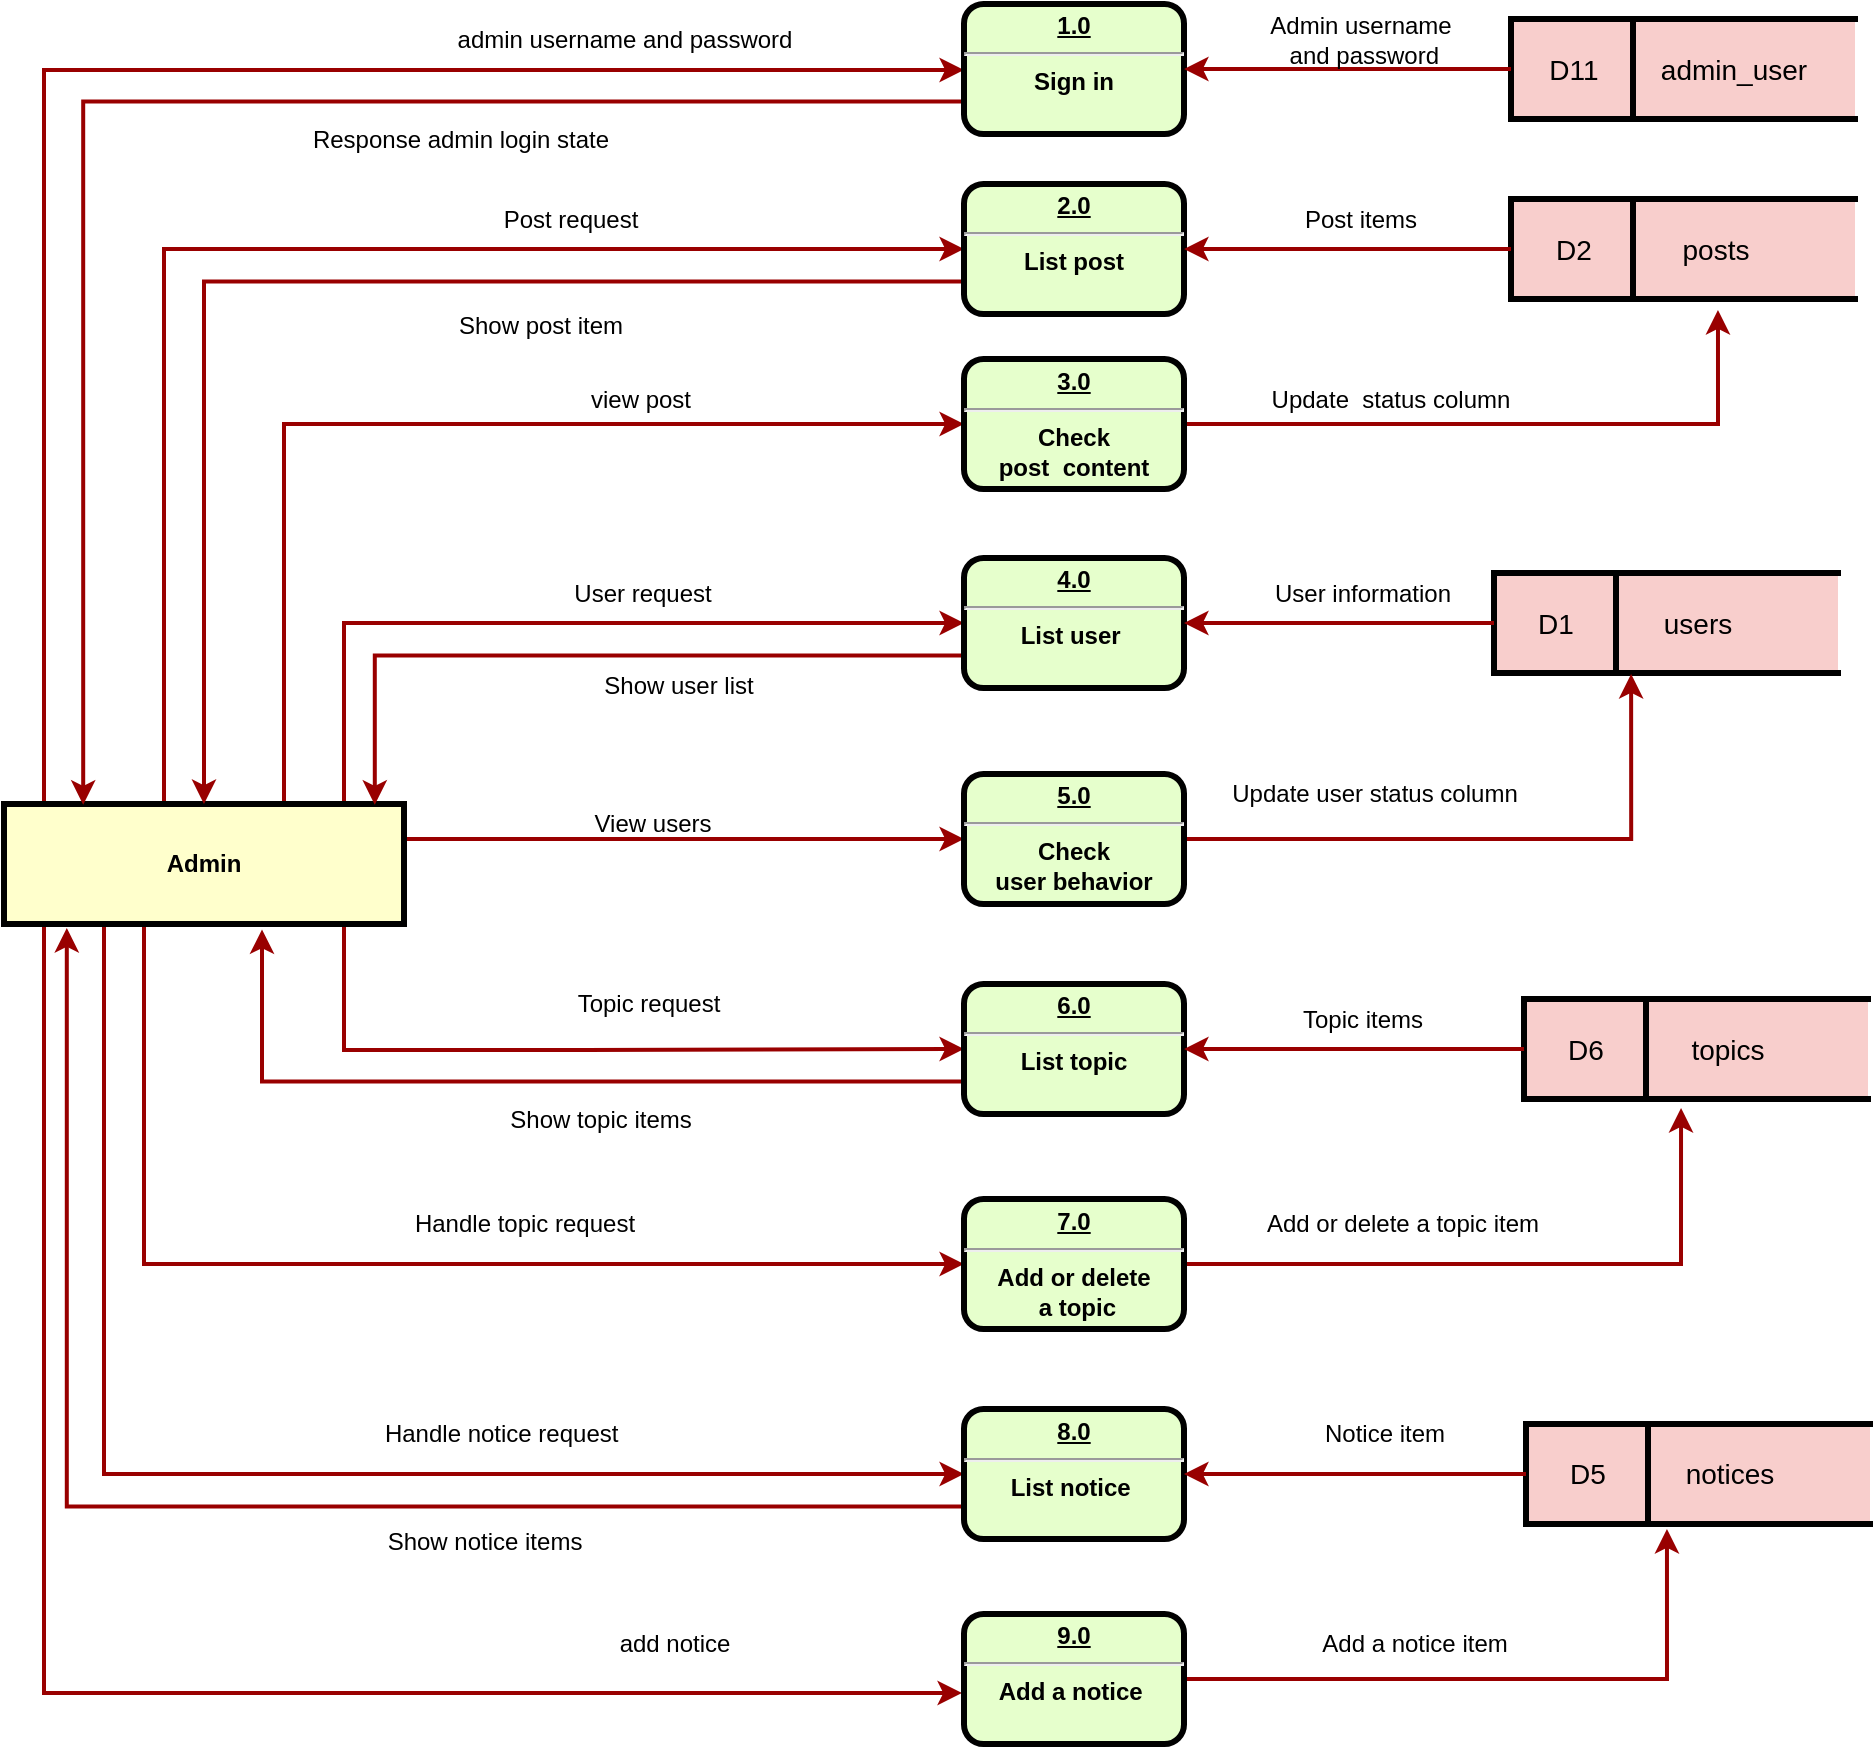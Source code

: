 <mxfile version="12.9.8" type="github">
  <diagram name="Page-1" id="c7558073-3199-34d8-9f00-42111426c3f3">
    <mxGraphModel dx="2012" dy="-478" grid="1" gridSize="10" guides="1" tooltips="1" connect="1" arrows="1" fold="1" page="1" pageScale="1" pageWidth="826" pageHeight="1169" background="#ffffff" math="0" shadow="0">
      <root>
        <mxCell id="0" />
        <mxCell id="1" parent="0" />
        <mxCell id="a9a8mxuT70NmRNff5WwH-19" value="" style="group" parent="1" vertex="1" connectable="0">
          <mxGeometry x="570" y="2297.5" width="172" height="50" as="geometry" />
        </mxCell>
        <mxCell id="a9a8mxuT70NmRNff5WwH-20" value="" style="group" parent="a9a8mxuT70NmRNff5WwH-19" vertex="1" connectable="0">
          <mxGeometry width="172" height="50" as="geometry" />
        </mxCell>
        <mxCell id="a9a8mxuT70NmRNff5WwH-21" value="" style="group" parent="a9a8mxuT70NmRNff5WwH-20" vertex="1" connectable="0">
          <mxGeometry width="172" height="50" as="geometry" />
        </mxCell>
        <mxCell id="a9a8mxuT70NmRNff5WwH-22" value="" style="rounded=0;whiteSpace=wrap;html=1;strokeColor=#000000;strokeWidth=3;fillColor=#f8cecc;" parent="a9a8mxuT70NmRNff5WwH-21" vertex="1">
          <mxGeometry width="61" height="50" as="geometry" />
        </mxCell>
        <mxCell id="a9a8mxuT70NmRNff5WwH-23" value="" style="shape=partialRectangle;whiteSpace=wrap;html=1;left=0;right=0;fillColor=#f8cecc;strokeColor=#000000;strokeWidth=3;" parent="a9a8mxuT70NmRNff5WwH-21" vertex="1">
          <mxGeometry x="52" width="120" height="50" as="geometry" />
        </mxCell>
        <mxCell id="a9a8mxuT70NmRNff5WwH-24" value="&lt;font style=&quot;font-size: 14px&quot;&gt;D6&lt;/font&gt;" style="text;html=1;strokeColor=none;fillColor=none;align=center;verticalAlign=middle;whiteSpace=wrap;rounded=0;" parent="a9a8mxuT70NmRNff5WwH-21" vertex="1">
          <mxGeometry x="11" y="16.667" width="40" height="16.667" as="geometry" />
        </mxCell>
        <mxCell id="a9a8mxuT70NmRNff5WwH-25" value="&lt;span style=&quot;font-size: 14px&quot;&gt;topics&lt;/span&gt;" style="text;html=1;strokeColor=none;fillColor=none;align=center;verticalAlign=middle;whiteSpace=wrap;rounded=0;" parent="a9a8mxuT70NmRNff5WwH-21" vertex="1">
          <mxGeometry x="82" y="16.667" width="40" height="16.667" as="geometry" />
        </mxCell>
        <mxCell id="a9a8mxuT70NmRNff5WwH-26" value="" style="line;strokeWidth=3;direction=south;html=1;strokeColor=#000000;" parent="a9a8mxuT70NmRNff5WwH-21" vertex="1">
          <mxGeometry x="56" width="10" height="50" as="geometry" />
        </mxCell>
        <mxCell id="a9a8mxuT70NmRNff5WwH-27" value="" style="group" parent="1" vertex="1" connectable="0">
          <mxGeometry x="555" y="2084.5" width="172" height="50" as="geometry" />
        </mxCell>
        <mxCell id="a9a8mxuT70NmRNff5WwH-28" value="" style="group" parent="a9a8mxuT70NmRNff5WwH-27" vertex="1" connectable="0">
          <mxGeometry width="172" height="50" as="geometry" />
        </mxCell>
        <mxCell id="a9a8mxuT70NmRNff5WwH-29" value="" style="group" parent="a9a8mxuT70NmRNff5WwH-28" vertex="1" connectable="0">
          <mxGeometry width="172" height="50" as="geometry" />
        </mxCell>
        <mxCell id="a9a8mxuT70NmRNff5WwH-30" value="" style="rounded=0;whiteSpace=wrap;html=1;strokeColor=#000000;strokeWidth=3;fillColor=#f8cecc;" parent="a9a8mxuT70NmRNff5WwH-29" vertex="1">
          <mxGeometry width="61" height="50" as="geometry" />
        </mxCell>
        <mxCell id="a9a8mxuT70NmRNff5WwH-31" value="" style="shape=partialRectangle;whiteSpace=wrap;html=1;left=0;right=0;fillColor=#f8cecc;strokeColor=#000000;strokeWidth=3;" parent="a9a8mxuT70NmRNff5WwH-29" vertex="1">
          <mxGeometry x="52" width="120" height="50" as="geometry" />
        </mxCell>
        <mxCell id="a9a8mxuT70NmRNff5WwH-32" value="&lt;font style=&quot;font-size: 14px&quot;&gt;D1&lt;/font&gt;" style="text;html=1;strokeColor=none;fillColor=none;align=center;verticalAlign=middle;whiteSpace=wrap;rounded=0;" parent="a9a8mxuT70NmRNff5WwH-29" vertex="1">
          <mxGeometry x="11" y="16.667" width="40" height="16.667" as="geometry" />
        </mxCell>
        <mxCell id="a9a8mxuT70NmRNff5WwH-33" value="&lt;span style=&quot;font-size: 14px&quot;&gt;users&lt;/span&gt;" style="text;html=1;strokeColor=none;fillColor=none;align=center;verticalAlign=middle;whiteSpace=wrap;rounded=0;" parent="a9a8mxuT70NmRNff5WwH-29" vertex="1">
          <mxGeometry x="82" y="16.667" width="40" height="16.667" as="geometry" />
        </mxCell>
        <mxCell id="a9a8mxuT70NmRNff5WwH-34" value="" style="line;strokeWidth=3;direction=south;html=1;strokeColor=#000000;" parent="a9a8mxuT70NmRNff5WwH-29" vertex="1">
          <mxGeometry x="56" width="10" height="50" as="geometry" />
        </mxCell>
        <mxCell id="a9a8mxuT70NmRNff5WwH-56" style="edgeStyle=orthogonalEdgeStyle;rounded=0;orthogonalLoop=1;jettySize=auto;html=1;entryX=0;entryY=0.5;entryDx=0;entryDy=0;strokeColor=#990000;strokeWidth=2;" parent="1" source="a9a8mxuT70NmRNff5WwH-42" target="a9a8mxuT70NmRNff5WwH-43" edge="1">
          <mxGeometry relative="1" as="geometry">
            <Array as="points">
              <mxPoint x="-110" y="1922" />
            </Array>
          </mxGeometry>
        </mxCell>
        <mxCell id="a9a8mxuT70NmRNff5WwH-98" style="edgeStyle=orthogonalEdgeStyle;rounded=0;orthogonalLoop=1;jettySize=auto;html=1;strokeColor=#990000;strokeWidth=2;" parent="1" source="a9a8mxuT70NmRNff5WwH-42" target="a9a8mxuT70NmRNff5WwH-85" edge="1">
          <mxGeometry relative="1" as="geometry">
            <Array as="points">
              <mxPoint x="-170" y="1833" />
            </Array>
          </mxGeometry>
        </mxCell>
        <mxCell id="a9a8mxuT70NmRNff5WwH-117" style="edgeStyle=orthogonalEdgeStyle;rounded=0;orthogonalLoop=1;jettySize=auto;html=1;entryX=0;entryY=0.5;entryDx=0;entryDy=0;strokeColor=#990000;strokeWidth=2;" parent="1" source="a9a8mxuT70NmRNff5WwH-42" target="a9a8mxuT70NmRNff5WwH-65" edge="1">
          <mxGeometry relative="1" as="geometry">
            <Array as="points">
              <mxPoint x="-20" y="2323" />
              <mxPoint x="100" y="2323" />
            </Array>
          </mxGeometry>
        </mxCell>
        <mxCell id="a9a8mxuT70NmRNff5WwH-118" style="edgeStyle=orthogonalEdgeStyle;rounded=0;orthogonalLoop=1;jettySize=auto;html=1;entryX=0;entryY=0.5;entryDx=0;entryDy=0;strokeColor=#990000;strokeWidth=2;" parent="1" source="a9a8mxuT70NmRNff5WwH-42" target="a9a8mxuT70NmRNff5WwH-79" edge="1">
          <mxGeometry relative="1" as="geometry">
            <Array as="points">
              <mxPoint x="-50" y="2010" />
            </Array>
          </mxGeometry>
        </mxCell>
        <mxCell id="a9a8mxuT70NmRNff5WwH-119" style="edgeStyle=orthogonalEdgeStyle;rounded=0;orthogonalLoop=1;jettySize=auto;html=1;entryX=0;entryY=0.5;entryDx=0;entryDy=0;strokeColor=#990000;strokeWidth=2;" parent="1" source="a9a8mxuT70NmRNff5WwH-42" target="a9a8mxuT70NmRNff5WwH-100" edge="1">
          <mxGeometry relative="1" as="geometry">
            <Array as="points">
              <mxPoint x="-10" y="2218" />
            </Array>
          </mxGeometry>
        </mxCell>
        <mxCell id="a9a8mxuT70NmRNff5WwH-120" style="edgeStyle=orthogonalEdgeStyle;rounded=0;orthogonalLoop=1;jettySize=auto;html=1;entryX=0;entryY=0.5;entryDx=0;entryDy=0;strokeColor=#990000;strokeWidth=2;" parent="1" source="a9a8mxuT70NmRNff5WwH-42" target="a9a8mxuT70NmRNff5WwH-61" edge="1">
          <mxGeometry relative="1" as="geometry">
            <Array as="points">
              <mxPoint x="-20" y="2110" />
            </Array>
          </mxGeometry>
        </mxCell>
        <mxCell id="a9a8mxuT70NmRNff5WwH-123" style="edgeStyle=orthogonalEdgeStyle;rounded=0;orthogonalLoop=1;jettySize=auto;html=1;entryX=0;entryY=0.5;entryDx=0;entryDy=0;strokeColor=#990000;strokeWidth=2;" parent="1" source="a9a8mxuT70NmRNff5WwH-42" target="a9a8mxuT70NmRNff5WwH-109" edge="1">
          <mxGeometry relative="1" as="geometry">
            <Array as="points">
              <mxPoint x="-120" y="2430" />
            </Array>
          </mxGeometry>
        </mxCell>
        <mxCell id="a9a8mxuT70NmRNff5WwH-124" style="edgeStyle=orthogonalEdgeStyle;rounded=0;orthogonalLoop=1;jettySize=auto;html=1;entryX=0;entryY=0.5;entryDx=0;entryDy=0;strokeColor=#990000;strokeWidth=2;" parent="1" source="a9a8mxuT70NmRNff5WwH-42" target="a9a8mxuT70NmRNff5WwH-74" edge="1">
          <mxGeometry relative="1" as="geometry">
            <Array as="points">
              <mxPoint x="-140" y="2535" />
            </Array>
          </mxGeometry>
        </mxCell>
        <mxCell id="a9a8mxuT70NmRNff5WwH-125" style="edgeStyle=orthogonalEdgeStyle;rounded=0;orthogonalLoop=1;jettySize=auto;html=1;entryX=-0.009;entryY=0.608;entryDx=0;entryDy=0;entryPerimeter=0;strokeColor=#990000;strokeWidth=2;" parent="1" source="a9a8mxuT70NmRNff5WwH-42" target="a9a8mxuT70NmRNff5WwH-113" edge="1">
          <mxGeometry relative="1" as="geometry">
            <Array as="points">
              <mxPoint x="-170" y="2645" />
            </Array>
          </mxGeometry>
        </mxCell>
        <mxCell id="a9a8mxuT70NmRNff5WwH-42" value="Admin" style="whiteSpace=wrap;align=center;verticalAlign=middle;fontStyle=1;strokeWidth=3;fillColor=#FFFFCC" parent="1" vertex="1">
          <mxGeometry x="-190" y="2200" width="200" height="60" as="geometry" />
        </mxCell>
        <mxCell id="UsTytMOdF4SKLA_qxMAS-8" style="edgeStyle=orthogonalEdgeStyle;rounded=0;orthogonalLoop=1;jettySize=auto;html=1;exitX=0;exitY=0.75;exitDx=0;exitDy=0;entryX=0.5;entryY=0;entryDx=0;entryDy=0;strokeColor=#990000;strokeWidth=2;" edge="1" parent="1" source="a9a8mxuT70NmRNff5WwH-43" target="a9a8mxuT70NmRNff5WwH-42">
          <mxGeometry relative="1" as="geometry" />
        </mxCell>
        <mxCell id="a9a8mxuT70NmRNff5WwH-43" value="&lt;p style=&quot;margin: 0px ; margin-top: 4px ; text-align: center ; text-decoration: underline&quot;&gt;2.0&lt;/p&gt;&lt;hr&gt;&lt;strong&gt;List post&lt;br&gt;&lt;/strong&gt;" style="verticalAlign=middle;align=center;overflow=fill;fontSize=12;fontFamily=Helvetica;html=1;rounded=1;fontStyle=1;strokeWidth=3;fillColor=#E6FFCC" parent="1" vertex="1">
          <mxGeometry x="290" y="1890" width="110" height="65" as="geometry" />
        </mxCell>
        <mxCell id="a9a8mxuT70NmRNff5WwH-46" value="" style="group" parent="1" vertex="1" connectable="0">
          <mxGeometry x="563.5" y="1897.5" width="172" height="50" as="geometry" />
        </mxCell>
        <mxCell id="a9a8mxuT70NmRNff5WwH-47" value="" style="group" parent="a9a8mxuT70NmRNff5WwH-46" vertex="1" connectable="0">
          <mxGeometry width="172" height="50" as="geometry" />
        </mxCell>
        <mxCell id="a9a8mxuT70NmRNff5WwH-48" value="" style="group" parent="a9a8mxuT70NmRNff5WwH-47" vertex="1" connectable="0">
          <mxGeometry width="172" height="50" as="geometry" />
        </mxCell>
        <mxCell id="a9a8mxuT70NmRNff5WwH-49" value="" style="rounded=0;whiteSpace=wrap;html=1;strokeColor=#000000;strokeWidth=3;fillColor=#f8cecc;" parent="a9a8mxuT70NmRNff5WwH-48" vertex="1">
          <mxGeometry width="61" height="50" as="geometry" />
        </mxCell>
        <mxCell id="a9a8mxuT70NmRNff5WwH-50" value="" style="shape=partialRectangle;whiteSpace=wrap;html=1;left=0;right=0;fillColor=#f8cecc;strokeColor=#000000;strokeWidth=3;" parent="a9a8mxuT70NmRNff5WwH-48" vertex="1">
          <mxGeometry x="52" width="120" height="50" as="geometry" />
        </mxCell>
        <mxCell id="a9a8mxuT70NmRNff5WwH-51" value="&lt;font style=&quot;font-size: 14px&quot;&gt;D2&lt;/font&gt;" style="text;html=1;strokeColor=none;fillColor=none;align=center;verticalAlign=middle;whiteSpace=wrap;rounded=0;" parent="a9a8mxuT70NmRNff5WwH-48" vertex="1">
          <mxGeometry x="11" y="16.667" width="40" height="16.667" as="geometry" />
        </mxCell>
        <mxCell id="a9a8mxuT70NmRNff5WwH-52" value="&lt;span style=&quot;font-size: 14px&quot;&gt;posts&lt;/span&gt;" style="text;html=1;strokeColor=none;fillColor=none;align=center;verticalAlign=middle;whiteSpace=wrap;rounded=0;" parent="a9a8mxuT70NmRNff5WwH-48" vertex="1">
          <mxGeometry x="82" y="16.667" width="40" height="16.667" as="geometry" />
        </mxCell>
        <mxCell id="a9a8mxuT70NmRNff5WwH-53" value="" style="line;strokeWidth=3;direction=south;html=1;strokeColor=#000000;" parent="a9a8mxuT70NmRNff5WwH-48" vertex="1">
          <mxGeometry x="56" width="10" height="50" as="geometry" />
        </mxCell>
        <mxCell id="a9a8mxuT70NmRNff5WwH-58" value="Update&amp;nbsp; status column" style="text;html=1;align=center;verticalAlign=middle;resizable=0;points=[];autosize=1;" parent="1" vertex="1">
          <mxGeometry x="438" y="1988" width="130" height="20" as="geometry" />
        </mxCell>
        <mxCell id="a9a8mxuT70NmRNff5WwH-60" value="Post request" style="text;html=1;align=center;verticalAlign=middle;resizable=0;points=[];autosize=1;" parent="1" vertex="1">
          <mxGeometry x="53" y="1897.5" width="80" height="20" as="geometry" />
        </mxCell>
        <mxCell id="UsTytMOdF4SKLA_qxMAS-10" style="edgeStyle=orthogonalEdgeStyle;rounded=0;orthogonalLoop=1;jettySize=auto;html=1;exitX=0;exitY=0.75;exitDx=0;exitDy=0;entryX=0.927;entryY=0.006;entryDx=0;entryDy=0;entryPerimeter=0;strokeColor=#990000;strokeWidth=2;" edge="1" parent="1" source="a9a8mxuT70NmRNff5WwH-61" target="a9a8mxuT70NmRNff5WwH-42">
          <mxGeometry relative="1" as="geometry" />
        </mxCell>
        <mxCell id="a9a8mxuT70NmRNff5WwH-61" value="&lt;p style=&quot;margin: 0px ; margin-top: 4px ; text-align: center ; text-decoration: underline&quot;&gt;4.0&lt;/p&gt;&lt;hr&gt;&lt;strong&gt;List user&amp;nbsp;&lt;br&gt;&lt;/strong&gt;" style="verticalAlign=middle;align=center;overflow=fill;fontSize=12;fontFamily=Helvetica;html=1;rounded=1;fontStyle=1;strokeWidth=3;fillColor=#E6FFCC" parent="1" vertex="1">
          <mxGeometry x="290" y="2077" width="110" height="65" as="geometry" />
        </mxCell>
        <mxCell id="a9a8mxuT70NmRNff5WwH-64" value="User information" style="text;html=1;align=center;verticalAlign=middle;resizable=0;points=[];autosize=1;" parent="1" vertex="1">
          <mxGeometry x="439" y="2084.5" width="100" height="20" as="geometry" />
        </mxCell>
        <mxCell id="UsTytMOdF4SKLA_qxMAS-4" style="edgeStyle=orthogonalEdgeStyle;rounded=0;orthogonalLoop=1;jettySize=auto;html=1;exitX=0;exitY=0.75;exitDx=0;exitDy=0;entryX=0.645;entryY=1.045;entryDx=0;entryDy=0;entryPerimeter=0;strokeColor=#990000;strokeWidth=2;" edge="1" parent="1" source="a9a8mxuT70NmRNff5WwH-65" target="a9a8mxuT70NmRNff5WwH-42">
          <mxGeometry relative="1" as="geometry" />
        </mxCell>
        <mxCell id="a9a8mxuT70NmRNff5WwH-65" value="&lt;p style=&quot;margin: 0px ; margin-top: 4px ; text-align: center ; text-decoration: underline&quot;&gt;6.0&lt;/p&gt;&lt;hr&gt;&lt;strong&gt;List topic&lt;br&gt;&lt;/strong&gt;" style="verticalAlign=middle;align=center;overflow=fill;fontSize=12;fontFamily=Helvetica;html=1;rounded=1;fontStyle=1;strokeWidth=3;fillColor=#E6FFCC" parent="1" vertex="1">
          <mxGeometry x="290" y="2290" width="110" height="65" as="geometry" />
        </mxCell>
        <mxCell id="a9a8mxuT70NmRNff5WwH-66" value="" style="group" parent="1" vertex="1" connectable="0">
          <mxGeometry x="571" y="2510" width="172" height="50" as="geometry" />
        </mxCell>
        <mxCell id="a9a8mxuT70NmRNff5WwH-67" value="" style="group" parent="a9a8mxuT70NmRNff5WwH-66" vertex="1" connectable="0">
          <mxGeometry width="172" height="50" as="geometry" />
        </mxCell>
        <mxCell id="a9a8mxuT70NmRNff5WwH-68" value="" style="group" parent="a9a8mxuT70NmRNff5WwH-67" vertex="1" connectable="0">
          <mxGeometry width="172" height="50" as="geometry" />
        </mxCell>
        <mxCell id="a9a8mxuT70NmRNff5WwH-69" value="" style="rounded=0;whiteSpace=wrap;html=1;strokeColor=#000000;strokeWidth=3;fillColor=#f8cecc;" parent="a9a8mxuT70NmRNff5WwH-68" vertex="1">
          <mxGeometry width="61" height="50" as="geometry" />
        </mxCell>
        <mxCell id="a9a8mxuT70NmRNff5WwH-70" value="" style="shape=partialRectangle;whiteSpace=wrap;html=1;left=0;right=0;fillColor=#f8cecc;strokeColor=#000000;strokeWidth=3;" parent="a9a8mxuT70NmRNff5WwH-68" vertex="1">
          <mxGeometry x="52" width="120" height="50" as="geometry" />
        </mxCell>
        <mxCell id="a9a8mxuT70NmRNff5WwH-71" value="&lt;font style=&quot;font-size: 14px&quot;&gt;D5&lt;/font&gt;" style="text;html=1;strokeColor=none;fillColor=none;align=center;verticalAlign=middle;whiteSpace=wrap;rounded=0;" parent="a9a8mxuT70NmRNff5WwH-68" vertex="1">
          <mxGeometry x="11" y="16.667" width="40" height="16.667" as="geometry" />
        </mxCell>
        <mxCell id="a9a8mxuT70NmRNff5WwH-72" value="&lt;span style=&quot;font-size: 14px&quot;&gt;notices&lt;/span&gt;" style="text;html=1;strokeColor=none;fillColor=none;align=center;verticalAlign=middle;whiteSpace=wrap;rounded=0;" parent="a9a8mxuT70NmRNff5WwH-68" vertex="1">
          <mxGeometry x="82" y="16.667" width="40" height="16.667" as="geometry" />
        </mxCell>
        <mxCell id="a9a8mxuT70NmRNff5WwH-73" value="" style="line;strokeWidth=3;direction=south;html=1;strokeColor=#000000;" parent="a9a8mxuT70NmRNff5WwH-68" vertex="1">
          <mxGeometry x="56" width="10" height="50" as="geometry" />
        </mxCell>
        <mxCell id="UsTytMOdF4SKLA_qxMAS-1" style="edgeStyle=orthogonalEdgeStyle;rounded=0;orthogonalLoop=1;jettySize=auto;html=1;exitX=0;exitY=0.75;exitDx=0;exitDy=0;entryX=0.157;entryY=1.033;entryDx=0;entryDy=0;entryPerimeter=0;strokeWidth=2;strokeColor=#990000;" edge="1" parent="1" source="a9a8mxuT70NmRNff5WwH-74" target="a9a8mxuT70NmRNff5WwH-42">
          <mxGeometry relative="1" as="geometry" />
        </mxCell>
        <mxCell id="a9a8mxuT70NmRNff5WwH-74" value="&lt;p style=&quot;margin: 0px ; margin-top: 4px ; text-align: center ; text-decoration: underline&quot;&gt;8.0&lt;/p&gt;&lt;hr&gt;&lt;strong&gt;List notice&amp;nbsp;&lt;br&gt;&lt;/strong&gt;" style="verticalAlign=middle;align=center;overflow=fill;fontSize=12;fontFamily=Helvetica;html=1;rounded=1;fontStyle=1;strokeWidth=3;fillColor=#E6FFCC" parent="1" vertex="1">
          <mxGeometry x="290" y="2502.5" width="110" height="65" as="geometry" />
        </mxCell>
        <mxCell id="a9a8mxuT70NmRNff5WwH-76" value="Add or delete a topic item" style="text;html=1;align=center;verticalAlign=middle;resizable=0;points=[];autosize=1;" parent="1" vertex="1">
          <mxGeometry x="434" y="2400" width="150" height="20" as="geometry" />
        </mxCell>
        <mxCell id="a9a8mxuT70NmRNff5WwH-128" style="edgeStyle=orthogonalEdgeStyle;rounded=0;orthogonalLoop=1;jettySize=auto;html=1;entryX=0.429;entryY=1.11;entryDx=0;entryDy=0;entryPerimeter=0;strokeColor=#990000;strokeWidth=2;" parent="1" source="a9a8mxuT70NmRNff5WwH-79" target="a9a8mxuT70NmRNff5WwH-50" edge="1">
          <mxGeometry relative="1" as="geometry" />
        </mxCell>
        <mxCell id="a9a8mxuT70NmRNff5WwH-79" value="&lt;p style=&quot;margin: 0px ; margin-top: 4px ; text-align: center ; text-decoration: underline&quot;&gt;3.0&lt;/p&gt;&lt;hr&gt;&lt;strong&gt;Check &lt;br&gt;post&amp;nbsp; content&lt;br&gt;&lt;/strong&gt;" style="verticalAlign=middle;align=center;overflow=fill;fontSize=12;fontFamily=Helvetica;html=1;rounded=1;fontStyle=1;strokeWidth=3;fillColor=#E6FFCC" parent="1" vertex="1">
          <mxGeometry x="290" y="1977.5" width="110" height="65" as="geometry" />
        </mxCell>
        <mxCell id="a9a8mxuT70NmRNff5WwH-80" style="edgeStyle=orthogonalEdgeStyle;rounded=0;orthogonalLoop=1;jettySize=auto;html=1;entryX=1;entryY=0.5;entryDx=0;entryDy=0;strokeColor=#990000;strokeWidth=2;" parent="1" source="a9a8mxuT70NmRNff5WwH-49" target="a9a8mxuT70NmRNff5WwH-43" edge="1">
          <mxGeometry relative="1" as="geometry" />
        </mxCell>
        <mxCell id="a9a8mxuT70NmRNff5WwH-81" value="Post items" style="text;html=1;align=center;verticalAlign=middle;resizable=0;points=[];autosize=1;" parent="1" vertex="1">
          <mxGeometry x="453" y="1897.5" width="70" height="20" as="geometry" />
        </mxCell>
        <mxCell id="UsTytMOdF4SKLA_qxMAS-6" style="edgeStyle=orthogonalEdgeStyle;rounded=0;orthogonalLoop=1;jettySize=auto;html=1;exitX=0;exitY=0.75;exitDx=0;exitDy=0;entryX=0.198;entryY=0.006;entryDx=0;entryDy=0;entryPerimeter=0;strokeColor=#990000;strokeWidth=2;" edge="1" parent="1" source="a9a8mxuT70NmRNff5WwH-85" target="a9a8mxuT70NmRNff5WwH-42">
          <mxGeometry relative="1" as="geometry" />
        </mxCell>
        <mxCell id="a9a8mxuT70NmRNff5WwH-85" value="&lt;p style=&quot;margin: 0px ; margin-top: 4px ; text-align: center ; text-decoration: underline&quot;&gt;1.0&lt;/p&gt;&lt;hr&gt;&lt;strong&gt;Sign in&lt;br&gt;&lt;/strong&gt;" style="verticalAlign=middle;align=center;overflow=fill;fontSize=12;fontFamily=Helvetica;html=1;rounded=1;fontStyle=1;strokeWidth=3;fillColor=#E6FFCC" parent="1" vertex="1">
          <mxGeometry x="290" y="1800" width="110" height="65" as="geometry" />
        </mxCell>
        <mxCell id="a9a8mxuT70NmRNff5WwH-86" value="" style="group" parent="1" vertex="1" connectable="0">
          <mxGeometry x="563.5" y="1807.5" width="172" height="50" as="geometry" />
        </mxCell>
        <mxCell id="a9a8mxuT70NmRNff5WwH-87" value="" style="group" parent="a9a8mxuT70NmRNff5WwH-86" vertex="1" connectable="0">
          <mxGeometry width="172" height="50" as="geometry" />
        </mxCell>
        <mxCell id="a9a8mxuT70NmRNff5WwH-88" value="" style="group" parent="a9a8mxuT70NmRNff5WwH-87" vertex="1" connectable="0">
          <mxGeometry width="172" height="50" as="geometry" />
        </mxCell>
        <mxCell id="a9a8mxuT70NmRNff5WwH-89" value="" style="rounded=0;whiteSpace=wrap;html=1;strokeColor=#000000;strokeWidth=3;fillColor=#f8cecc;" parent="a9a8mxuT70NmRNff5WwH-88" vertex="1">
          <mxGeometry width="61" height="50" as="geometry" />
        </mxCell>
        <mxCell id="a9a8mxuT70NmRNff5WwH-90" value="" style="shape=partialRectangle;whiteSpace=wrap;html=1;left=0;right=0;fillColor=#f8cecc;strokeColor=#000000;strokeWidth=3;" parent="a9a8mxuT70NmRNff5WwH-88" vertex="1">
          <mxGeometry x="52" width="120" height="50" as="geometry" />
        </mxCell>
        <mxCell id="a9a8mxuT70NmRNff5WwH-91" value="&lt;font style=&quot;font-size: 14px&quot;&gt;D11&lt;/font&gt;" style="text;html=1;strokeColor=none;fillColor=none;align=center;verticalAlign=middle;whiteSpace=wrap;rounded=0;" parent="a9a8mxuT70NmRNff5WwH-88" vertex="1">
          <mxGeometry x="11" y="16.667" width="40" height="16.667" as="geometry" />
        </mxCell>
        <mxCell id="a9a8mxuT70NmRNff5WwH-92" value="&lt;span style=&quot;font-size: 14px&quot;&gt;admin_user&lt;/span&gt;" style="text;html=1;strokeColor=none;fillColor=none;align=center;verticalAlign=middle;whiteSpace=wrap;rounded=0;" parent="a9a8mxuT70NmRNff5WwH-88" vertex="1">
          <mxGeometry x="82" y="16.67" width="58" height="16.67" as="geometry" />
        </mxCell>
        <mxCell id="a9a8mxuT70NmRNff5WwH-93" value="" style="line;strokeWidth=3;direction=south;html=1;strokeColor=#000000;" parent="a9a8mxuT70NmRNff5WwH-88" vertex="1">
          <mxGeometry x="56" width="10" height="50" as="geometry" />
        </mxCell>
        <mxCell id="a9a8mxuT70NmRNff5WwH-96" style="edgeStyle=orthogonalEdgeStyle;rounded=0;orthogonalLoop=1;jettySize=auto;html=1;strokeColor=#990000;strokeWidth=2;exitX=0;exitY=0.5;exitDx=0;exitDy=0;" parent="1" source="a9a8mxuT70NmRNff5WwH-89" target="a9a8mxuT70NmRNff5WwH-85" edge="1">
          <mxGeometry relative="1" as="geometry">
            <mxPoint x="560" y="1833" as="sourcePoint" />
          </mxGeometry>
        </mxCell>
        <mxCell id="a9a8mxuT70NmRNff5WwH-97" value="Admin username&lt;br&gt;&amp;nbsp;and password" style="text;html=1;align=center;verticalAlign=middle;resizable=0;points=[];autosize=1;" parent="1" vertex="1">
          <mxGeometry x="433" y="1802.5" width="110" height="30" as="geometry" />
        </mxCell>
        <mxCell id="a9a8mxuT70NmRNff5WwH-99" value="admin username and password" style="text;html=1;align=center;verticalAlign=middle;resizable=0;points=[];autosize=1;" parent="1" vertex="1">
          <mxGeometry x="30" y="1807.5" width="180" height="20" as="geometry" />
        </mxCell>
        <mxCell id="a9a8mxuT70NmRNff5WwH-101" style="edgeStyle=orthogonalEdgeStyle;rounded=0;orthogonalLoop=1;jettySize=auto;html=1;entryX=0.138;entryY=1.01;entryDx=0;entryDy=0;entryPerimeter=0;strokeColor=#990000;strokeWidth=2;" parent="1" source="a9a8mxuT70NmRNff5WwH-100" target="a9a8mxuT70NmRNff5WwH-31" edge="1">
          <mxGeometry relative="1" as="geometry" />
        </mxCell>
        <mxCell id="a9a8mxuT70NmRNff5WwH-100" value="&lt;p style=&quot;margin: 0px ; margin-top: 4px ; text-align: center ; text-decoration: underline&quot;&gt;&lt;strong&gt;5.0&lt;/strong&gt;&lt;/p&gt;&lt;hr&gt;&lt;strong&gt;Check &lt;br&gt;user behavior&lt;br&gt;&lt;/strong&gt;" style="verticalAlign=middle;align=center;overflow=fill;fontSize=12;fontFamily=Helvetica;html=1;rounded=1;fontStyle=1;strokeWidth=3;fillColor=#E6FFCC" parent="1" vertex="1">
          <mxGeometry x="290" y="2185" width="110" height="65" as="geometry" />
        </mxCell>
        <mxCell id="a9a8mxuT70NmRNff5WwH-102" value="Update user status column" style="text;html=1;align=center;verticalAlign=middle;resizable=0;points=[];autosize=1;" parent="1" vertex="1">
          <mxGeometry x="415" y="2185" width="160" height="20" as="geometry" />
        </mxCell>
        <mxCell id="a9a8mxuT70NmRNff5WwH-104" value="View users" style="text;html=1;align=center;verticalAlign=middle;resizable=0;points=[];autosize=1;" parent="1" vertex="1">
          <mxGeometry x="99" y="2200" width="70" height="20" as="geometry" />
        </mxCell>
        <mxCell id="a9a8mxuT70NmRNff5WwH-106" value="User request" style="text;html=1;align=center;verticalAlign=middle;resizable=0;points=[];autosize=1;" parent="1" vertex="1">
          <mxGeometry x="89" y="2084.5" width="80" height="20" as="geometry" />
        </mxCell>
        <mxCell id="a9a8mxuT70NmRNff5WwH-108" value="view post" style="text;html=1;align=center;verticalAlign=middle;resizable=0;points=[];autosize=1;" parent="1" vertex="1">
          <mxGeometry x="93" y="1988" width="70" height="20" as="geometry" />
        </mxCell>
        <mxCell id="a9a8mxuT70NmRNff5WwH-111" style="edgeStyle=orthogonalEdgeStyle;rounded=0;orthogonalLoop=1;jettySize=auto;html=1;entryX=0.221;entryY=1.09;entryDx=0;entryDy=0;entryPerimeter=0;strokeColor=#990000;strokeWidth=2;" parent="1" source="a9a8mxuT70NmRNff5WwH-109" target="a9a8mxuT70NmRNff5WwH-23" edge="1">
          <mxGeometry relative="1" as="geometry" />
        </mxCell>
        <mxCell id="a9a8mxuT70NmRNff5WwH-109" value="&lt;p style=&quot;margin: 0px ; margin-top: 4px ; text-align: center ; text-decoration: underline&quot;&gt;7.0&lt;/p&gt;&lt;hr&gt;&lt;strong&gt;Add or delete&lt;br&gt;&amp;nbsp;a topic&lt;br&gt;&lt;/strong&gt;" style="verticalAlign=middle;align=center;overflow=fill;fontSize=12;fontFamily=Helvetica;html=1;rounded=1;fontStyle=1;strokeWidth=3;fillColor=#E6FFCC" parent="1" vertex="1">
          <mxGeometry x="290" y="2397.5" width="110" height="65" as="geometry" />
        </mxCell>
        <mxCell id="a9a8mxuT70NmRNff5WwH-110" style="edgeStyle=orthogonalEdgeStyle;rounded=0;orthogonalLoop=1;jettySize=auto;html=1;entryX=1;entryY=0.5;entryDx=0;entryDy=0;strokeColor=#990000;strokeWidth=2;" parent="1" source="a9a8mxuT70NmRNff5WwH-22" target="a9a8mxuT70NmRNff5WwH-65" edge="1">
          <mxGeometry relative="1" as="geometry" />
        </mxCell>
        <mxCell id="a9a8mxuT70NmRNff5WwH-112" value="Notice item" style="text;html=1;align=center;verticalAlign=middle;resizable=0;points=[];autosize=1;" parent="1" vertex="1">
          <mxGeometry x="460" y="2505" width="80" height="20" as="geometry" />
        </mxCell>
        <mxCell id="a9a8mxuT70NmRNff5WwH-114" style="edgeStyle=orthogonalEdgeStyle;rounded=0;orthogonalLoop=1;jettySize=auto;html=1;entryX=0.154;entryY=1.05;entryDx=0;entryDy=0;entryPerimeter=0;strokeColor=#990000;strokeWidth=2;" parent="1" source="a9a8mxuT70NmRNff5WwH-113" target="a9a8mxuT70NmRNff5WwH-70" edge="1">
          <mxGeometry relative="1" as="geometry" />
        </mxCell>
        <mxCell id="a9a8mxuT70NmRNff5WwH-113" value="&lt;p style=&quot;margin: 0px ; margin-top: 4px ; text-align: center ; text-decoration: underline&quot;&gt;9.0&lt;/p&gt;&lt;hr&gt;&lt;strong&gt;Add a notice&amp;nbsp;&lt;br&gt;&lt;/strong&gt;" style="verticalAlign=middle;align=center;overflow=fill;fontSize=12;fontFamily=Helvetica;html=1;rounded=1;fontStyle=1;strokeWidth=3;fillColor=#E6FFCC" parent="1" vertex="1">
          <mxGeometry x="290" y="2605" width="110" height="65" as="geometry" />
        </mxCell>
        <mxCell id="a9a8mxuT70NmRNff5WwH-115" style="edgeStyle=orthogonalEdgeStyle;rounded=0;orthogonalLoop=1;jettySize=auto;html=1;entryX=1;entryY=0.5;entryDx=0;entryDy=0;strokeColor=#990000;strokeWidth=2;" parent="1" source="a9a8mxuT70NmRNff5WwH-69" target="a9a8mxuT70NmRNff5WwH-74" edge="1">
          <mxGeometry relative="1" as="geometry" />
        </mxCell>
        <mxCell id="a9a8mxuT70NmRNff5WwH-116" value="Add a notice item" style="text;html=1;align=center;verticalAlign=middle;resizable=0;points=[];autosize=1;" parent="1" vertex="1">
          <mxGeometry x="460" y="2610" width="110" height="20" as="geometry" />
        </mxCell>
        <mxCell id="a9a8mxuT70NmRNff5WwH-127" style="edgeStyle=orthogonalEdgeStyle;rounded=0;orthogonalLoop=1;jettySize=auto;html=1;entryX=1;entryY=0.5;entryDx=0;entryDy=0;strokeColor=#990000;strokeWidth=2;" parent="1" source="a9a8mxuT70NmRNff5WwH-30" target="a9a8mxuT70NmRNff5WwH-61" edge="1">
          <mxGeometry relative="1" as="geometry" />
        </mxCell>
        <mxCell id="a9a8mxuT70NmRNff5WwH-129" value="Topic request" style="text;html=1;align=center;verticalAlign=middle;resizable=0;points=[];autosize=1;" parent="1" vertex="1">
          <mxGeometry x="87" y="2290" width="90" height="20" as="geometry" />
        </mxCell>
        <mxCell id="a9a8mxuT70NmRNff5WwH-130" value="Handle topic request" style="text;html=1;align=center;verticalAlign=middle;resizable=0;points=[];autosize=1;" parent="1" vertex="1">
          <mxGeometry x="5" y="2400" width="130" height="20" as="geometry" />
        </mxCell>
        <mxCell id="a9a8mxuT70NmRNff5WwH-131" value="Handle notice request&amp;nbsp;" style="text;html=1;align=center;verticalAlign=middle;resizable=0;points=[];autosize=1;" parent="1" vertex="1">
          <mxGeometry x="-10" y="2505" width="140" height="20" as="geometry" />
        </mxCell>
        <mxCell id="a9a8mxuT70NmRNff5WwH-132" value="add notice" style="text;html=1;align=center;verticalAlign=middle;resizable=0;points=[];autosize=1;" parent="1" vertex="1">
          <mxGeometry x="110" y="2610" width="70" height="20" as="geometry" />
        </mxCell>
        <mxCell id="a9a8mxuT70NmRNff5WwH-133" value="Topic items" style="text;html=1;align=center;verticalAlign=middle;resizable=0;points=[];autosize=1;" parent="1" vertex="1">
          <mxGeometry x="449" y="2297.5" width="80" height="20" as="geometry" />
        </mxCell>
        <mxCell id="UsTytMOdF4SKLA_qxMAS-2" value="Show notice items" style="text;html=1;align=center;verticalAlign=middle;resizable=0;points=[];autosize=1;" vertex="1" parent="1">
          <mxGeometry x="-5" y="2559" width="110" height="20" as="geometry" />
        </mxCell>
        <mxCell id="UsTytMOdF4SKLA_qxMAS-5" value="Show topic items" style="text;html=1;align=center;verticalAlign=middle;resizable=0;points=[];autosize=1;" vertex="1" parent="1">
          <mxGeometry x="53" y="2347.5" width="110" height="20" as="geometry" />
        </mxCell>
        <mxCell id="UsTytMOdF4SKLA_qxMAS-7" value="Response admin login state" style="text;html=1;align=center;verticalAlign=middle;resizable=0;points=[];autosize=1;" vertex="1" parent="1">
          <mxGeometry x="-42" y="1857.5" width="160" height="20" as="geometry" />
        </mxCell>
        <mxCell id="UsTytMOdF4SKLA_qxMAS-9" value="Show post item" style="text;html=1;align=center;verticalAlign=middle;resizable=0;points=[];autosize=1;" vertex="1" parent="1">
          <mxGeometry x="28" y="1951" width="100" height="20" as="geometry" />
        </mxCell>
        <mxCell id="UsTytMOdF4SKLA_qxMAS-11" value="Show user list" style="text;html=1;align=center;verticalAlign=middle;resizable=0;points=[];autosize=1;" vertex="1" parent="1">
          <mxGeometry x="102" y="2131" width="90" height="20" as="geometry" />
        </mxCell>
      </root>
    </mxGraphModel>
  </diagram>
</mxfile>
